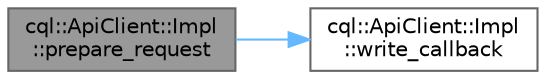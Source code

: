 digraph "cql::ApiClient::Impl::prepare_request"
{
 // INTERACTIVE_SVG=YES
 // LATEX_PDF_SIZE
  bgcolor="transparent";
  edge [fontname=Helvetica,fontsize=10,labelfontname=Helvetica,labelfontsize=10];
  node [fontname=Helvetica,fontsize=10,shape=box,height=0.2,width=0.4];
  rankdir="LR";
  Node1 [id="Node000001",label="cql::ApiClient::Impl\l::prepare_request",height=0.2,width=0.4,color="gray40", fillcolor="grey60", style="filled", fontcolor="black",tooltip=" "];
  Node1 -> Node2 [id="edge1_Node000001_Node000002",color="steelblue1",style="solid",tooltip=" "];
  Node2 [id="Node000002",label="cql::ApiClient::Impl\l::write_callback",height=0.2,width=0.4,color="grey40", fillcolor="white", style="filled",URL="$structcql_1_1_api_client_1_1_impl.html#a7c03cc39760205bb78098a8c12f89f66",tooltip=" "];
}
